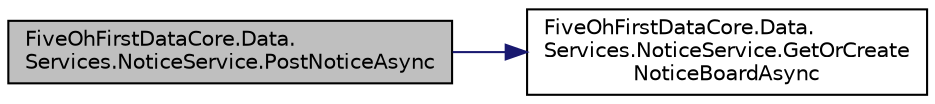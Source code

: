 digraph "FiveOhFirstDataCore.Data.Services.NoticeService.PostNoticeAsync"
{
 // LATEX_PDF_SIZE
  edge [fontname="Helvetica",fontsize="10",labelfontname="Helvetica",labelfontsize="10"];
  node [fontname="Helvetica",fontsize="10",shape=record];
  rankdir="LR";
  Node1 [label="FiveOhFirstDataCore.Data.\lServices.NoticeService.PostNoticeAsync",height=0.2,width=0.4,color="black", fillcolor="grey75", style="filled", fontcolor="black",tooltip="Saves a new notice to the given board."];
  Node1 -> Node2 [color="midnightblue",fontsize="10",style="solid",fontname="Helvetica"];
  Node2 [label="FiveOhFirstDataCore.Data.\lServices.NoticeService.GetOrCreate\lNoticeBoardAsync",height=0.2,width=0.4,color="black", fillcolor="white", style="filled",URL="$class_five_oh_first_data_core_1_1_data_1_1_services_1_1_notice_service.html#a3c2a398df2a522e810e41409a1923f84",tooltip="Get or create a new notice board for this name."];
}
